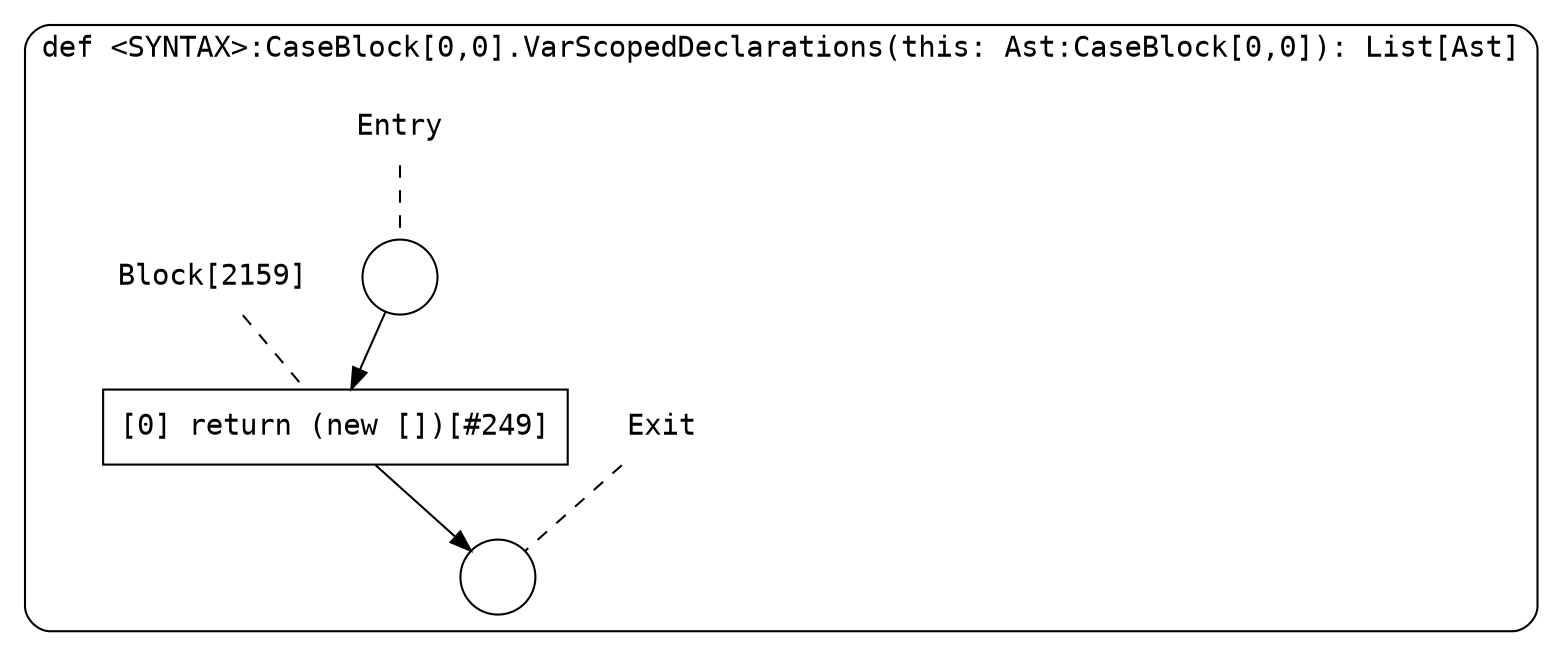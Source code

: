 digraph {
  graph [fontname = "Consolas"]
  node [fontname = "Consolas"]
  edge [fontname = "Consolas"]
  subgraph cluster431 {
    label = "def <SYNTAX>:CaseBlock[0,0].VarScopedDeclarations(this: Ast:CaseBlock[0,0]): List[Ast]"
    style = rounded
    cluster431_entry_name [shape=none, label=<<font color="black">Entry</font>>]
    cluster431_entry_name -> cluster431_entry [arrowhead=none, color="black", style=dashed]
    cluster431_entry [shape=circle label=" " color="black" fillcolor="white" style=filled]
    cluster431_entry -> node2159 [color="black"]
    cluster431_exit_name [shape=none, label=<<font color="black">Exit</font>>]
    cluster431_exit_name -> cluster431_exit [arrowhead=none, color="black", style=dashed]
    cluster431_exit [shape=circle label=" " color="black" fillcolor="white" style=filled]
    node2159_name [shape=none, label=<<font color="black">Block[2159]</font>>]
    node2159_name -> node2159 [arrowhead=none, color="black", style=dashed]
    node2159 [shape=box, label=<<font color="black">[0] return (new [])[#249]<BR ALIGN="LEFT"/></font>> color="black" fillcolor="white", style=filled]
    node2159 -> cluster431_exit [color="black"]
  }
}